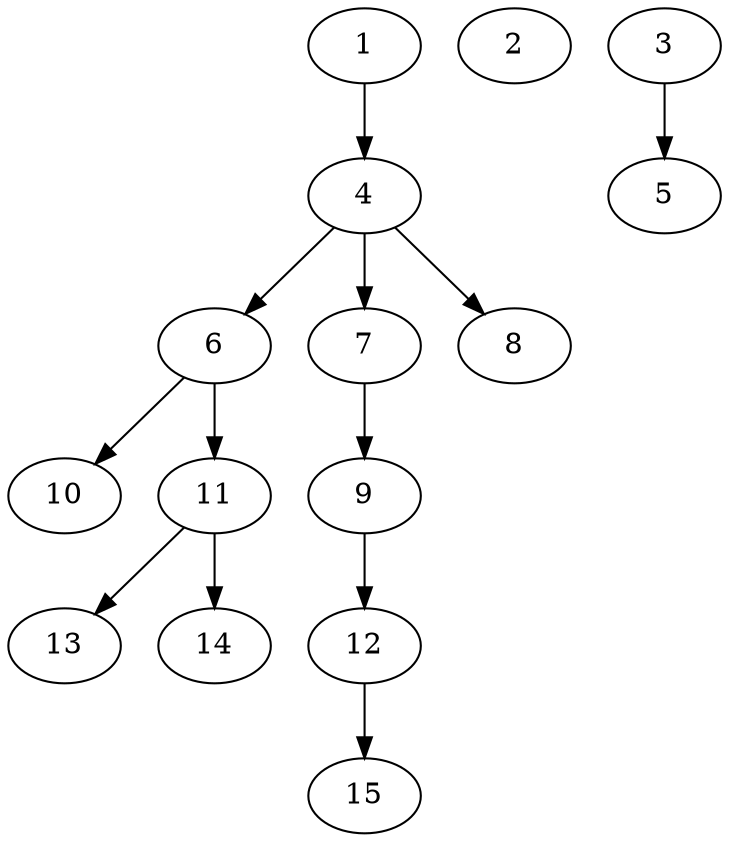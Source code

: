 // DAG (tier=1-easy, mode=compute, n=15, ccr=0.280, fat=0.478, density=0.224, regular=0.633, jump=0.033, mindata=262144, maxdata=2097152)
// DAG automatically generated by daggen at Sun Aug 24 16:33:32 2025
// /home/ermia/Project/Environments/daggen/bin/daggen --dot --ccr 0.280 --fat 0.478 --regular 0.633 --density 0.224 --jump 0.033 --mindata 262144 --maxdata 2097152 -n 15 
digraph G {
  1 [size="7350569525952579", alpha="0.12", expect_size="3675284762976289"]
  1 -> 4 [size ="3329438515200"]
  2 [size="18707605485497156", alpha="0.19", expect_size="9353802742748578"]
  3 [size="405802540710494208", alpha="0.07", expect_size="202901270355247104"]
  3 -> 5 [size ="4384968671232"]
  4 [size="151849385867608064", alpha="0.14", expect_size="75924692933804032"]
  4 -> 6 [size ="2277012144128"]
  4 -> 7 [size ="2277012144128"]
  4 -> 8 [size ="2277012144128"]
  5 [size="25187279234820696", alpha="0.01", expect_size="12593639617410348"]
  6 [size="11116419811120890", alpha="0.07", expect_size="5558209905560445"]
  6 -> 10 [size ="28246330572800"]
  6 -> 11 [size ="28246330572800"]
  7 [size="296239411048218624", alpha="0.18", expect_size="148119705524109312"]
  7 -> 9 [size ="3555100459008"]
  8 [size="12328511122050424", alpha="0.15", expect_size="6164255561025212"]
  9 [size="163089634758666", alpha="0.14", expect_size="81544817379333"]
  9 -> 12 [size ="3183107637248"]
  10 [size="89871185757315", alpha="0.14", expect_size="44935592878657"]
  11 [size="451498741409772", alpha="0.03", expect_size="225749370704886"]
  11 -> 13 [size ="639010603008"]
  11 -> 14 [size ="639010603008"]
  12 [size="2173559065542656000", alpha="0.03", expect_size="1086779532771328000"]
  12 -> 15 [size ="13423660236800"]
  13 [size="3853234517032566784", alpha="0.12", expect_size="1926617258516283392"]
  14 [size="871060354114309", alpha="0.07", expect_size="435530177057154"]
  15 [size="3239689670623232000", alpha="0.04", expect_size="1619844835311616000"]
}